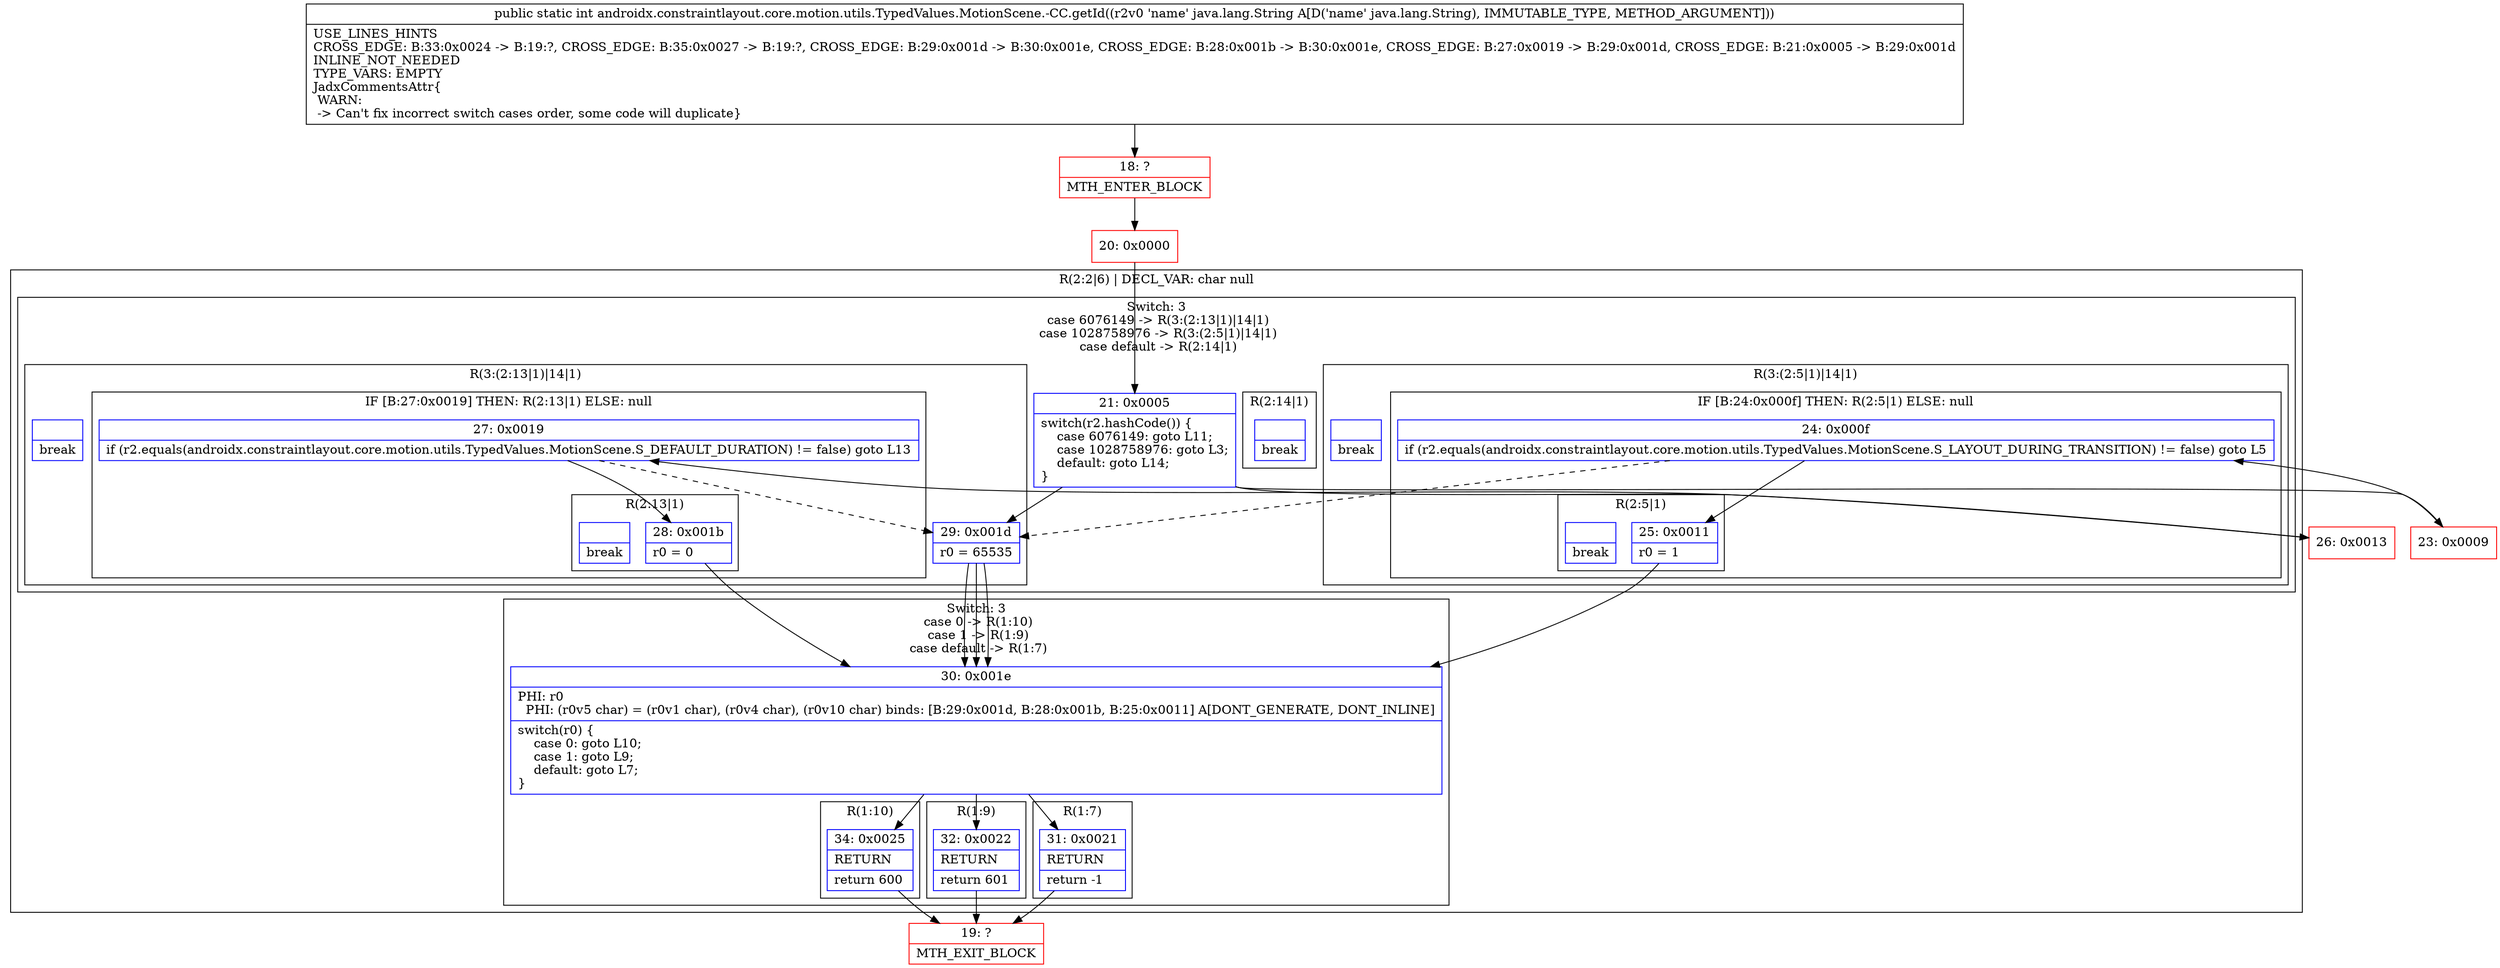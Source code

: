 digraph "CFG forandroidx.constraintlayout.core.motion.utils.TypedValues.MotionScene.\-CC.getId(Ljava\/lang\/String;)I" {
subgraph cluster_Region_378110236 {
label = "R(2:2|6) | DECL_VAR: char null\l";
node [shape=record,color=blue];
subgraph cluster_SwitchRegion_1540631932 {
label = "Switch: 3
 case 6076149 -> R(3:(2:13|1)|14|1)
 case 1028758976 -> R(3:(2:5|1)|14|1)
 case default -> R(2:14|1)";
node [shape=record,color=blue];
Node_21 [shape=record,label="{21\:\ 0x0005|switch(r2.hashCode()) \{\l    case 6076149: goto L11;\l    case 1028758976: goto L3;\l    default: goto L14;\l\}\l}"];
subgraph cluster_Region_1485761214 {
label = "R(3:(2:13|1)|14|1)";
node [shape=record,color=blue];
subgraph cluster_IfRegion_1136954014 {
label = "IF [B:27:0x0019] THEN: R(2:13|1) ELSE: null";
node [shape=record,color=blue];
Node_27 [shape=record,label="{27\:\ 0x0019|if (r2.equals(androidx.constraintlayout.core.motion.utils.TypedValues.MotionScene.S_DEFAULT_DURATION) != false) goto L13\l}"];
subgraph cluster_Region_1689175238 {
label = "R(2:13|1)";
node [shape=record,color=blue];
Node_28 [shape=record,label="{28\:\ 0x001b|r0 = 0\l}"];
Node_InsnContainer_728402783 [shape=record,label="{|break\l}"];
}
}
Node_29 [shape=record,label="{29\:\ 0x001d|r0 = 65535\l}"];
Node_InsnContainer_1907453519 [shape=record,label="{|break\l}"];
}
subgraph cluster_Region_1078273232 {
label = "R(3:(2:5|1)|14|1)";
node [shape=record,color=blue];
subgraph cluster_IfRegion_192156360 {
label = "IF [B:24:0x000f] THEN: R(2:5|1) ELSE: null";
node [shape=record,color=blue];
Node_24 [shape=record,label="{24\:\ 0x000f|if (r2.equals(androidx.constraintlayout.core.motion.utils.TypedValues.MotionScene.S_LAYOUT_DURING_TRANSITION) != false) goto L5\l}"];
subgraph cluster_Region_1272584695 {
label = "R(2:5|1)";
node [shape=record,color=blue];
Node_25 [shape=record,label="{25\:\ 0x0011|r0 = 1\l}"];
Node_InsnContainer_1820588354 [shape=record,label="{|break\l}"];
}
}
Node_29 [shape=record,label="{29\:\ 0x001d|r0 = 65535\l}"];
Node_InsnContainer_332183550 [shape=record,label="{|break\l}"];
}
subgraph cluster_Region_372410063 {
label = "R(2:14|1)";
node [shape=record,color=blue];
Node_29 [shape=record,label="{29\:\ 0x001d|r0 = 65535\l}"];
Node_InsnContainer_1777688798 [shape=record,label="{|break\l}"];
}
}
subgraph cluster_SwitchRegion_1119669626 {
label = "Switch: 3
 case 0 -> R(1:10)
 case 1 -> R(1:9)
 case default -> R(1:7)";
node [shape=record,color=blue];
Node_30 [shape=record,label="{30\:\ 0x001e|PHI: r0 \l  PHI: (r0v5 char) = (r0v1 char), (r0v4 char), (r0v10 char) binds: [B:29:0x001d, B:28:0x001b, B:25:0x0011] A[DONT_GENERATE, DONT_INLINE]\l|switch(r0) \{\l    case 0: goto L10;\l    case 1: goto L9;\l    default: goto L7;\l\}\l}"];
subgraph cluster_Region_830891398 {
label = "R(1:10)";
node [shape=record,color=blue];
Node_34 [shape=record,label="{34\:\ 0x0025|RETURN\l|return 600\l}"];
}
subgraph cluster_Region_1199789839 {
label = "R(1:9)";
node [shape=record,color=blue];
Node_32 [shape=record,label="{32\:\ 0x0022|RETURN\l|return 601\l}"];
}
subgraph cluster_Region_87178417 {
label = "R(1:7)";
node [shape=record,color=blue];
Node_31 [shape=record,label="{31\:\ 0x0021|RETURN\l|return \-1\l}"];
}
}
}
Node_18 [shape=record,color=red,label="{18\:\ ?|MTH_ENTER_BLOCK\l}"];
Node_20 [shape=record,color=red,label="{20\:\ 0x0000}"];
Node_23 [shape=record,color=red,label="{23\:\ 0x0009}"];
Node_19 [shape=record,color=red,label="{19\:\ ?|MTH_EXIT_BLOCK\l}"];
Node_26 [shape=record,color=red,label="{26\:\ 0x0013}"];
MethodNode[shape=record,label="{public static int androidx.constraintlayout.core.motion.utils.TypedValues.MotionScene.\-CC.getId((r2v0 'name' java.lang.String A[D('name' java.lang.String), IMMUTABLE_TYPE, METHOD_ARGUMENT]))  | USE_LINES_HINTS\lCROSS_EDGE: B:33:0x0024 \-\> B:19:?, CROSS_EDGE: B:35:0x0027 \-\> B:19:?, CROSS_EDGE: B:29:0x001d \-\> B:30:0x001e, CROSS_EDGE: B:28:0x001b \-\> B:30:0x001e, CROSS_EDGE: B:27:0x0019 \-\> B:29:0x001d, CROSS_EDGE: B:21:0x0005 \-\> B:29:0x001d\lINLINE_NOT_NEEDED\lTYPE_VARS: EMPTY\lJadxCommentsAttr\{\l WARN: \l \-\> Can't fix incorrect switch cases order, some code will duplicate\}\l}"];
MethodNode -> Node_18;Node_21 -> Node_23;
Node_21 -> Node_26;
Node_21 -> Node_29;
Node_27 -> Node_28;
Node_27 -> Node_29[style=dashed];
Node_28 -> Node_30;
Node_29 -> Node_30;
Node_24 -> Node_25;
Node_24 -> Node_29[style=dashed];
Node_25 -> Node_30;
Node_29 -> Node_30;
Node_29 -> Node_30;
Node_30 -> Node_31;
Node_30 -> Node_32;
Node_30 -> Node_34;
Node_34 -> Node_19;
Node_32 -> Node_19;
Node_31 -> Node_19;
Node_18 -> Node_20;
Node_20 -> Node_21;
Node_23 -> Node_24;
Node_26 -> Node_27;
}

